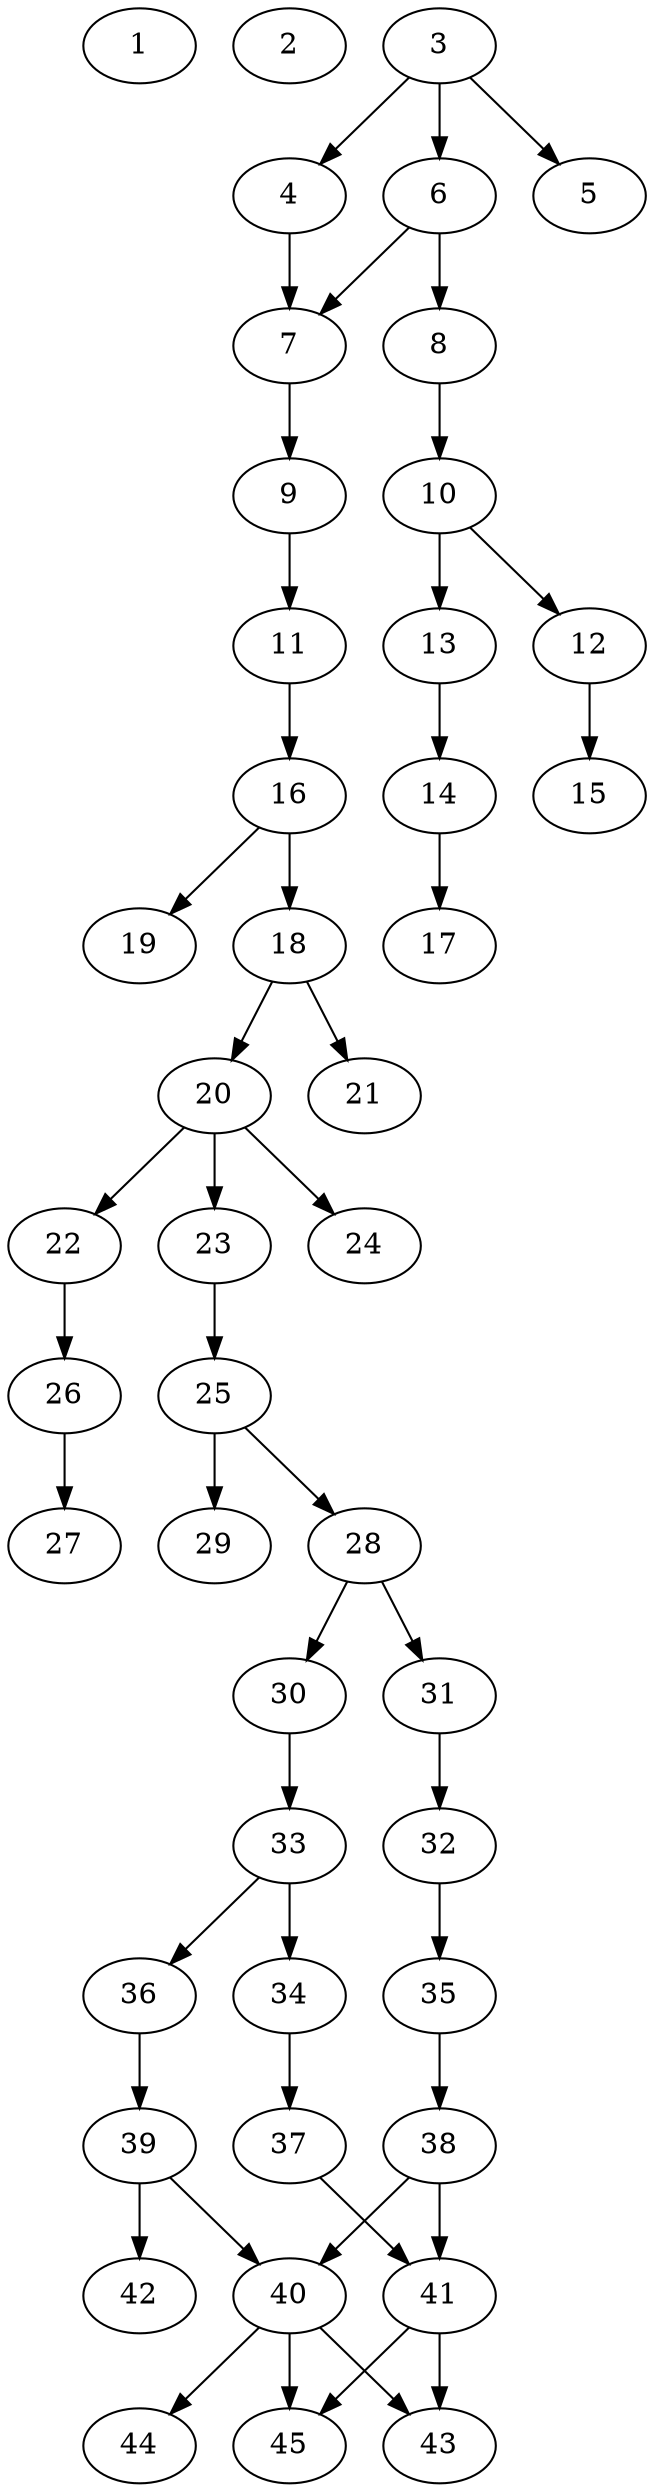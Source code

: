 // DAG automatically generated by daggen at Thu Oct  3 14:07:24 2019
// ./daggen --dot -n 45 --ccr 0.5 --fat 0.3 --regular 0.9 --density 0.5 --mindata 5242880 --maxdata 52428800 
digraph G {
  1 [size="81242112", alpha="0.08", expect_size="40621056"] 
  2 [size="23400448", alpha="0.11", expect_size="11700224"] 
  3 [size="19329024", alpha="0.12", expect_size="9664512"] 
  3 -> 4 [size ="9664512"]
  3 -> 5 [size ="9664512"]
  3 -> 6 [size ="9664512"]
  4 [size="103114752", alpha="0.00", expect_size="51557376"] 
  4 -> 7 [size ="51557376"]
  5 [size="69965824", alpha="0.18", expect_size="34982912"] 
  6 [size="24807424", alpha="0.07", expect_size="12403712"] 
  6 -> 7 [size ="12403712"]
  6 -> 8 [size ="12403712"]
  7 [size="90718208", alpha="0.06", expect_size="45359104"] 
  7 -> 9 [size ="45359104"]
  8 [size="96888832", alpha="0.15", expect_size="48444416"] 
  8 -> 10 [size ="48444416"]
  9 [size="60966912", alpha="0.01", expect_size="30483456"] 
  9 -> 11 [size ="30483456"]
  10 [size="37691392", alpha="0.17", expect_size="18845696"] 
  10 -> 12 [size ="18845696"]
  10 -> 13 [size ="18845696"]
  11 [size="91648000", alpha="0.06", expect_size="45824000"] 
  11 -> 16 [size ="45824000"]
  12 [size="34318336", alpha="0.11", expect_size="17159168"] 
  12 -> 15 [size ="17159168"]
  13 [size="87492608", alpha="0.16", expect_size="43746304"] 
  13 -> 14 [size ="43746304"]
  14 [size="52029440", alpha="0.17", expect_size="26014720"] 
  14 -> 17 [size ="26014720"]
  15 [size="54298624", alpha="0.04", expect_size="27149312"] 
  16 [size="42795008", alpha="0.11", expect_size="21397504"] 
  16 -> 18 [size ="21397504"]
  16 -> 19 [size ="21397504"]
  17 [size="77592576", alpha="0.13", expect_size="38796288"] 
  18 [size="13365248", alpha="0.04", expect_size="6682624"] 
  18 -> 20 [size ="6682624"]
  18 -> 21 [size ="6682624"]
  19 [size="82096128", alpha="0.05", expect_size="41048064"] 
  20 [size="84840448", alpha="0.06", expect_size="42420224"] 
  20 -> 22 [size ="42420224"]
  20 -> 23 [size ="42420224"]
  20 -> 24 [size ="42420224"]
  21 [size="70223872", alpha="0.01", expect_size="35111936"] 
  22 [size="96301056", alpha="0.19", expect_size="48150528"] 
  22 -> 26 [size ="48150528"]
  23 [size="55990272", alpha="0.20", expect_size="27995136"] 
  23 -> 25 [size ="27995136"]
  24 [size="38144000", alpha="0.19", expect_size="19072000"] 
  25 [size="24076288", alpha="0.12", expect_size="12038144"] 
  25 -> 28 [size ="12038144"]
  25 -> 29 [size ="12038144"]
  26 [size="42403840", alpha="0.07", expect_size="21201920"] 
  26 -> 27 [size ="21201920"]
  27 [size="96600064", alpha="0.20", expect_size="48300032"] 
  28 [size="61732864", alpha="0.10", expect_size="30866432"] 
  28 -> 30 [size ="30866432"]
  28 -> 31 [size ="30866432"]
  29 [size="82440192", alpha="0.12", expect_size="41220096"] 
  30 [size="12277760", alpha="0.19", expect_size="6138880"] 
  30 -> 33 [size ="6138880"]
  31 [size="38969344", alpha="0.03", expect_size="19484672"] 
  31 -> 32 [size ="19484672"]
  32 [size="44523520", alpha="0.13", expect_size="22261760"] 
  32 -> 35 [size ="22261760"]
  33 [size="41857024", alpha="0.18", expect_size="20928512"] 
  33 -> 34 [size ="20928512"]
  33 -> 36 [size ="20928512"]
  34 [size="39817216", alpha="0.13", expect_size="19908608"] 
  34 -> 37 [size ="19908608"]
  35 [size="36659200", alpha="0.17", expect_size="18329600"] 
  35 -> 38 [size ="18329600"]
  36 [size="91863040", alpha="0.08", expect_size="45931520"] 
  36 -> 39 [size ="45931520"]
  37 [size="31010816", alpha="0.12", expect_size="15505408"] 
  37 -> 41 [size ="15505408"]
  38 [size="28706816", alpha="0.18", expect_size="14353408"] 
  38 -> 40 [size ="14353408"]
  38 -> 41 [size ="14353408"]
  39 [size="76982272", alpha="0.19", expect_size="38491136"] 
  39 -> 40 [size ="38491136"]
  39 -> 42 [size ="38491136"]
  40 [size="37572608", alpha="0.15", expect_size="18786304"] 
  40 -> 43 [size ="18786304"]
  40 -> 44 [size ="18786304"]
  40 -> 45 [size ="18786304"]
  41 [size="32061440", alpha="0.04", expect_size="16030720"] 
  41 -> 43 [size ="16030720"]
  41 -> 45 [size ="16030720"]
  42 [size="47237120", alpha="0.12", expect_size="23618560"] 
  43 [size="12560384", alpha="0.08", expect_size="6280192"] 
  44 [size="99409920", alpha="0.11", expect_size="49704960"] 
  45 [size="66215936", alpha="0.17", expect_size="33107968"] 
}
